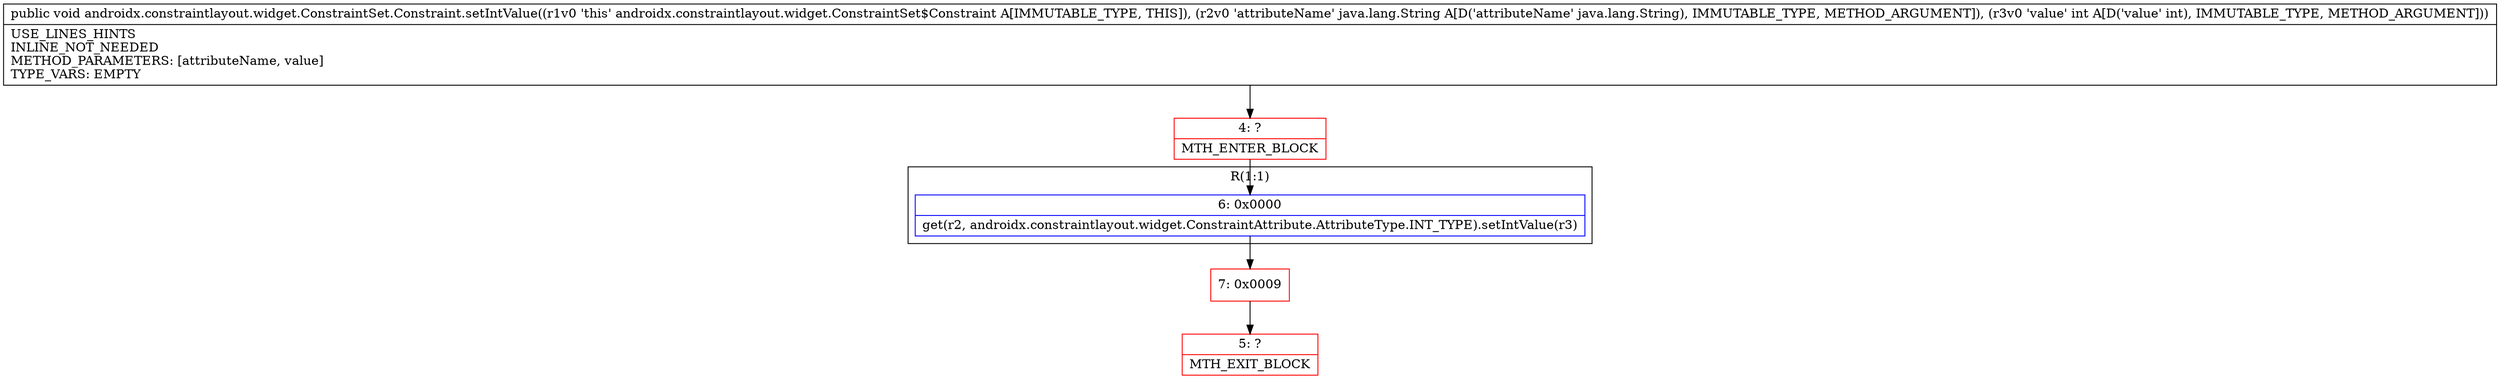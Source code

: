 digraph "CFG forandroidx.constraintlayout.widget.ConstraintSet.Constraint.setIntValue(Ljava\/lang\/String;I)V" {
subgraph cluster_Region_165567349 {
label = "R(1:1)";
node [shape=record,color=blue];
Node_6 [shape=record,label="{6\:\ 0x0000|get(r2, androidx.constraintlayout.widget.ConstraintAttribute.AttributeType.INT_TYPE).setIntValue(r3)\l}"];
}
Node_4 [shape=record,color=red,label="{4\:\ ?|MTH_ENTER_BLOCK\l}"];
Node_7 [shape=record,color=red,label="{7\:\ 0x0009}"];
Node_5 [shape=record,color=red,label="{5\:\ ?|MTH_EXIT_BLOCK\l}"];
MethodNode[shape=record,label="{public void androidx.constraintlayout.widget.ConstraintSet.Constraint.setIntValue((r1v0 'this' androidx.constraintlayout.widget.ConstraintSet$Constraint A[IMMUTABLE_TYPE, THIS]), (r2v0 'attributeName' java.lang.String A[D('attributeName' java.lang.String), IMMUTABLE_TYPE, METHOD_ARGUMENT]), (r3v0 'value' int A[D('value' int), IMMUTABLE_TYPE, METHOD_ARGUMENT]))  | USE_LINES_HINTS\lINLINE_NOT_NEEDED\lMETHOD_PARAMETERS: [attributeName, value]\lTYPE_VARS: EMPTY\l}"];
MethodNode -> Node_4;Node_6 -> Node_7;
Node_4 -> Node_6;
Node_7 -> Node_5;
}

